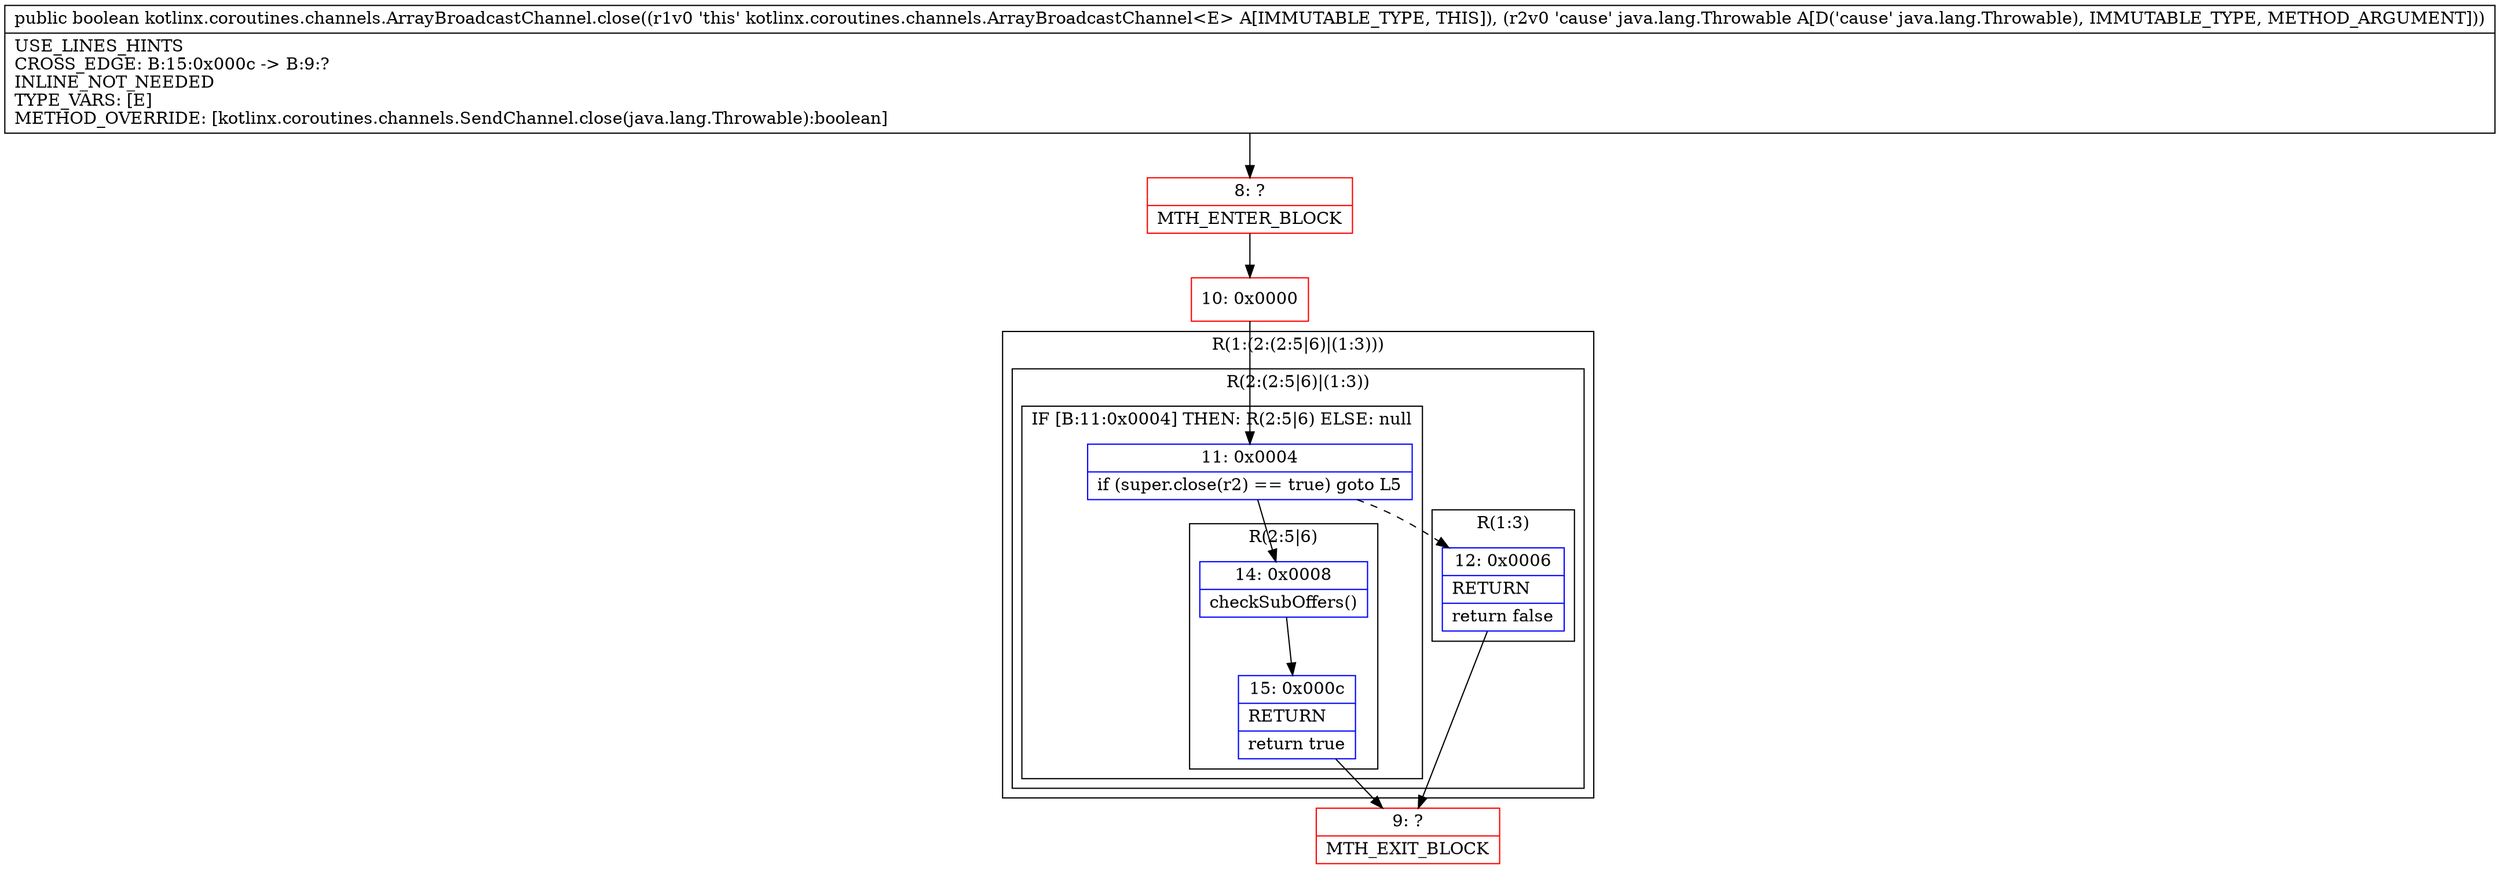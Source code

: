 digraph "CFG forkotlinx.coroutines.channels.ArrayBroadcastChannel.close(Ljava\/lang\/Throwable;)Z" {
subgraph cluster_Region_185756901 {
label = "R(1:(2:(2:5|6)|(1:3)))";
node [shape=record,color=blue];
subgraph cluster_Region_1863293178 {
label = "R(2:(2:5|6)|(1:3))";
node [shape=record,color=blue];
subgraph cluster_IfRegion_1337096729 {
label = "IF [B:11:0x0004] THEN: R(2:5|6) ELSE: null";
node [shape=record,color=blue];
Node_11 [shape=record,label="{11\:\ 0x0004|if (super.close(r2) == true) goto L5\l}"];
subgraph cluster_Region_811614019 {
label = "R(2:5|6)";
node [shape=record,color=blue];
Node_14 [shape=record,label="{14\:\ 0x0008|checkSubOffers()\l}"];
Node_15 [shape=record,label="{15\:\ 0x000c|RETURN\l|return true\l}"];
}
}
subgraph cluster_Region_671946990 {
label = "R(1:3)";
node [shape=record,color=blue];
Node_12 [shape=record,label="{12\:\ 0x0006|RETURN\l|return false\l}"];
}
}
}
Node_8 [shape=record,color=red,label="{8\:\ ?|MTH_ENTER_BLOCK\l}"];
Node_10 [shape=record,color=red,label="{10\:\ 0x0000}"];
Node_9 [shape=record,color=red,label="{9\:\ ?|MTH_EXIT_BLOCK\l}"];
MethodNode[shape=record,label="{public boolean kotlinx.coroutines.channels.ArrayBroadcastChannel.close((r1v0 'this' kotlinx.coroutines.channels.ArrayBroadcastChannel\<E\> A[IMMUTABLE_TYPE, THIS]), (r2v0 'cause' java.lang.Throwable A[D('cause' java.lang.Throwable), IMMUTABLE_TYPE, METHOD_ARGUMENT]))  | USE_LINES_HINTS\lCROSS_EDGE: B:15:0x000c \-\> B:9:?\lINLINE_NOT_NEEDED\lTYPE_VARS: [E]\lMETHOD_OVERRIDE: [kotlinx.coroutines.channels.SendChannel.close(java.lang.Throwable):boolean]\l}"];
MethodNode -> Node_8;Node_11 -> Node_12[style=dashed];
Node_11 -> Node_14;
Node_14 -> Node_15;
Node_15 -> Node_9;
Node_12 -> Node_9;
Node_8 -> Node_10;
Node_10 -> Node_11;
}

